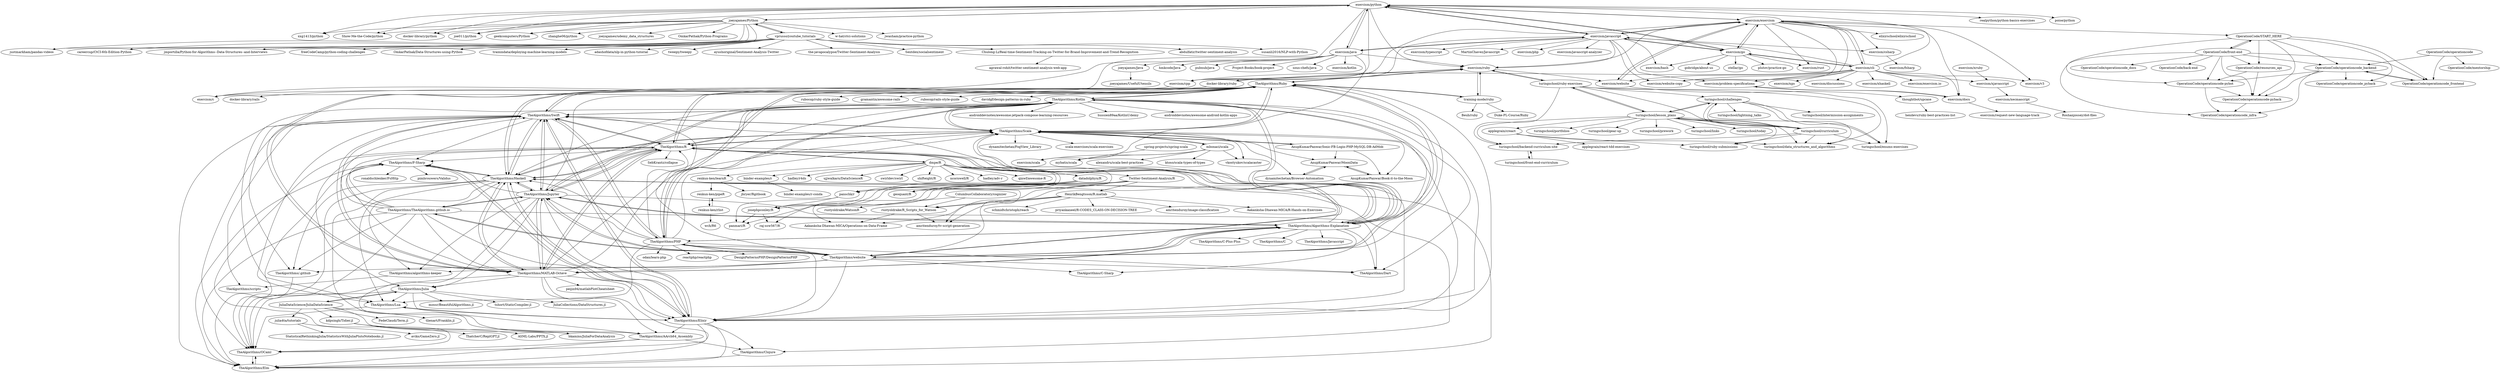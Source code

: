 digraph G {
"exercism/python" -> "xxg1413/python" ["e"=1]
"exercism/python" -> "exercism/exercism"
"exercism/python" -> "joeyajames/Python"
"exercism/python" -> "exercism/javascript"
"exercism/python" -> "exercism/c" ["e"=1]
"exercism/python" -> "Show-Me-the-Code/python" ["e"=1]
"exercism/python" -> "exercism/java"
"exercism/python" -> "realpython/python-basics-exercises" ["e"=1]
"exercism/python" -> "exercism/go"
"exercism/python" -> "poise/python" ["e"=1]
"exercism/python" -> "exercism/cpp"
"exercism/python" -> "docker-library/python" ["e"=1]
"exercism/python" -> "joe011/python" ["e"=1]
"exercism/python" -> "geekcomputers/Python" ["e"=1]
"exercism/python" -> "exercism/ruby"
"TheAlgorithms/Kotlin" -> "TheAlgorithms/Swift"
"TheAlgorithms/Kotlin" -> "TheAlgorithms/Dart" ["e"=1]
"TheAlgorithms/Kotlin" -> "TheAlgorithms/Scala"
"TheAlgorithms/Kotlin" -> "TheAlgorithms/Ruby"
"TheAlgorithms/Kotlin" -> "TheAlgorithms/R"
"TheAlgorithms/Kotlin" -> "TheAlgorithms/Algorithms-Explanation"
"TheAlgorithms/Kotlin" -> "TheAlgorithms/PHP"
"TheAlgorithms/Kotlin" -> "TheAlgorithms/Jupyter"
"TheAlgorithms/Kotlin" -> "TheAlgorithms/Haskell"
"TheAlgorithms/Kotlin" -> "TheAlgorithms/Elixir"
"TheAlgorithms/Kotlin" -> "androiddevnotes/awesome-jetpack-compose-learning-resources" ["e"=1]
"TheAlgorithms/Kotlin" -> "TheAlgorithms/website"
"TheAlgorithms/Kotlin" -> "TheAlgorithms/Lua"
"TheAlgorithms/Kotlin" -> "hussien89aa/KotlinUdemy" ["e"=1]
"TheAlgorithms/Kotlin" -> "androiddevnotes/awesome-android-kotlin-apps" ["e"=1]
"TheAlgorithms/PHP" -> "DesignPatternsPHP/DesignPatternsPHP" ["e"=1]
"TheAlgorithms/PHP" -> "TheAlgorithms/Swift"
"TheAlgorithms/PHP" -> "TheAlgorithms/Ruby"
"TheAlgorithms/PHP" -> "TheAlgorithms/Kotlin"
"TheAlgorithms/PHP" -> "TheAlgorithms/Algorithms-Explanation"
"TheAlgorithms/PHP" -> "TheAlgorithms/website"
"TheAlgorithms/PHP" -> "TheAlgorithms/Dart" ["e"=1]
"TheAlgorithms/PHP" -> "TheAlgorithms/Jupyter"
"TheAlgorithms/PHP" -> "odan/learn-php" ["e"=1]
"TheAlgorithms/PHP" -> "TheAlgorithms/R"
"TheAlgorithms/PHP" -> "TheAlgorithms/Elixir"
"TheAlgorithms/PHP" -> "TheAlgorithms/Haskell"
"TheAlgorithms/PHP" -> "reactphp/reactphp" ["e"=1]
"TheAlgorithms/PHP" -> "TheAlgorithms/Scala"
"TheAlgorithms/PHP" -> "TheAlgorithms/Lua"
"joeyajames/Python" -> "exercism/python"
"joeyajames/Python" -> "xxg1413/python" ["e"=1]
"joeyajames/Python" -> "Show-Me-the-Code/python" ["e"=1]
"joeyajames/Python" -> "docker-library/python" ["e"=1]
"joeyajames/Python" -> "joeyajames/udemy_data_structures"
"joeyajames/Python" -> "OmkarPathak/Python-Programs" ["e"=1]
"joeyajames/Python" -> "joe011/python" ["e"=1]
"joeyajames/Python" -> "justmarkham/pandas-videos" ["e"=1]
"joeyajames/Python" -> "vprusso/youtube_tutorials"
"joeyajames/Python" -> "geekcomputers/Python" ["e"=1]
"joeyajames/Python" -> "w-hat/ctci-solutions" ["e"=1]
"joeyajames/Python" -> "careercup/CtCI-6th-Edition-Python" ["e"=1]
"joeyajames/Python" -> "jmportilla/Python-for-Algorithms--Data-Structures--and-Interviews" ["e"=1]
"joeyajames/Python" -> "jwasham/practice-python" ["e"=1]
"joeyajames/Python" -> "zhanghe06/python" ["e"=1]
"kdpsingh/Tidier.jl" -> "ASML-Labs/PPTX.jl"
"kdpsingh/Tidier.jl" -> "ThatcherC/ReplGPT.jl"
"kdpsingh/Tidier.jl" -> "bkamins/JuliaForDataAnalysis"
"vprusso/youtube_tutorials" -> "joeyajames/Python"
"vprusso/youtube_tutorials" -> "ayushoriginal/Sentiment-Analysis-Twitter" ["e"=1]
"vprusso/youtube_tutorials" -> "justmarkham/pandas-videos" ["e"=1]
"vprusso/youtube_tutorials" -> "the-javapocalypse/Twitter-Sentiment-Analysis"
"vprusso/youtube_tutorials" -> "Sentdex/socialsentiment" ["e"=1]
"vprusso/youtube_tutorials" -> "Chulong-Li/Real-time-Sentiment-Tracking-on-Twitter-for-Brand-Improvement-and-Trend-Recognition"
"vprusso/youtube_tutorials" -> "abdulfatir/twitter-sentiment-analysis" ["e"=1]
"vprusso/youtube_tutorials" -> "susanli2016/NLP-with-Python" ["e"=1]
"vprusso/youtube_tutorials" -> "freeCodeCamp/python-coding-challenges" ["e"=1]
"vprusso/youtube_tutorials" -> "OmkarPathak/Data-Structures-using-Python" ["e"=1]
"vprusso/youtube_tutorials" -> "careercup/CtCI-6th-Edition-Python" ["e"=1]
"vprusso/youtube_tutorials" -> "trainindata/deploying-machine-learning-models" ["e"=1]
"vprusso/youtube_tutorials" -> "adashofdata/nlp-in-python-tutorial" ["e"=1]
"vprusso/youtube_tutorials" -> "jmportilla/Python-for-Algorithms--Data-Structures--and-Interviews" ["e"=1]
"vprusso/youtube_tutorials" -> "tweepy/tweepy" ["e"=1]
"TheAlgorithms/Ruby" -> "TheAlgorithms/Elixir"
"TheAlgorithms/Ruby" -> "exercism/ruby"
"TheAlgorithms/Ruby" -> "TheAlgorithms/Swift"
"TheAlgorithms/Ruby" -> "training-mode/ruby"
"TheAlgorithms/Ruby" -> "TheAlgorithms/Kotlin"
"TheAlgorithms/Ruby" -> "TheAlgorithms/PHP"
"TheAlgorithms/Ruby" -> "TheAlgorithms/Scala"
"TheAlgorithms/Ruby" -> "TheAlgorithms/R"
"TheAlgorithms/Ruby" -> "TheAlgorithms/Algorithms-Explanation"
"TheAlgorithms/Ruby" -> "rubocop/ruby-style-guide" ["e"=1]
"TheAlgorithms/Ruby" -> "TheAlgorithms/Haskell"
"TheAlgorithms/Ruby" -> "TheAlgorithms/MATLAB-Octave"
"TheAlgorithms/Ruby" -> "gramantin/awesome-rails" ["e"=1]
"TheAlgorithms/Ruby" -> "rubocop/rails-style-guide" ["e"=1]
"TheAlgorithms/Ruby" -> "davidgf/design-patterns-in-ruby" ["e"=1]
"turingschool/backend-curriculum-site" -> "turingschool/front-end-curriculum"
"turingschool/ruby-exercises" -> "turingschool/challenges"
"turingschool/ruby-exercises" -> "turingschool/lesson_plans"
"turingschool/ruby-exercises" -> "turingschool/enums-exercises"
"turingschool/ruby-exercises" -> "turingschool/curriculum"
"turingschool/ruby-exercises" -> "turingschool/backend-curriculum-site"
"turingschool/ruby-exercises" -> "exercism/ruby"
"turingschool/ruby-exercises" -> "turingschool/data_structures_and_algorithms"
"TheAlgorithms/R" -> "TheAlgorithms/Jupyter"
"TheAlgorithms/R" -> "TheAlgorithms/MATLAB-Octave"
"TheAlgorithms/R" -> "TheAlgorithms/Scala"
"TheAlgorithms/R" -> "TheAlgorithms/Haskell"
"TheAlgorithms/R" -> "TheAlgorithms/Swift"
"TheAlgorithms/R" -> "TheAlgorithms/Kotlin"
"TheAlgorithms/R" -> "TheAlgorithms/Algorithms-Explanation"
"TheAlgorithms/R" -> "TheAlgorithms/Ruby"
"TheAlgorithms/R" -> "TheAlgorithms/Julia"
"TheAlgorithms/R" -> "dmpe/R"
"TheAlgorithms/R" -> "TheAlgorithms/Elixir"
"TheAlgorithms/R" -> "TheAlgorithms/F-Sharp"
"TheAlgorithms/R" -> "TheAlgorithms/website"
"TheAlgorithms/R" -> "SebKrantz/collapse" ["e"=1]
"TheAlgorithms/R" -> "TheAlgorithms/OCaml"
"TheAlgorithms/Algorithms-Explanation" -> "TheAlgorithms/website"
"TheAlgorithms/Algorithms-Explanation" -> "TheAlgorithms/Jupyter"
"TheAlgorithms/Algorithms-Explanation" -> "TheAlgorithms/C-Sharp" ["e"=1]
"TheAlgorithms/Algorithms-Explanation" -> "TheAlgorithms/Kotlin"
"TheAlgorithms/Algorithms-Explanation" -> "TheAlgorithms/R"
"TheAlgorithms/Algorithms-Explanation" -> "TheAlgorithms/Ruby"
"TheAlgorithms/Algorithms-Explanation" -> "TheAlgorithms/PHP"
"TheAlgorithms/Algorithms-Explanation" -> "TheAlgorithms/Scala"
"TheAlgorithms/Algorithms-Explanation" -> "TheAlgorithms/Swift"
"TheAlgorithms/Algorithms-Explanation" -> "TheAlgorithms/MATLAB-Octave"
"TheAlgorithms/Algorithms-Explanation" -> "TheAlgorithms/C" ["e"=1]
"TheAlgorithms/Algorithms-Explanation" -> "TheAlgorithms/Javascript" ["e"=1]
"TheAlgorithms/Algorithms-Explanation" -> "TheAlgorithms/C-Plus-Plus" ["e"=1]
"TheAlgorithms/Algorithms-Explanation" -> "TheAlgorithms/Dart" ["e"=1]
"TheAlgorithms/Algorithms-Explanation" -> "TheAlgorithms/Haskell"
"exercism/exercism" -> "exercism/cli"
"exercism/exercism" -> "exercism/website"
"exercism/exercism" -> "exercism/python"
"exercism/exercism" -> "exercism/javascript"
"exercism/exercism" -> "exercism/go"
"exercism/exercism" -> "exercism/rust" ["e"=1]
"exercism/exercism" -> "exercism/website-copy" ["e"=1]
"exercism/exercism" -> "exercism/problem-specifications"
"exercism/exercism" -> "exercism/v3"
"exercism/exercism" -> "exercism/ruby"
"exercism/exercism" -> "exercism/docs"
"exercism/exercism" -> "exercism/cpp"
"exercism/exercism" -> "elixirschool/elixirschool" ["e"=1]
"exercism/exercism" -> "OperationCode/START_HERE"
"exercism/exercism" -> "exercism/csharp"
"exercism/cli" -> "exercism/exercism"
"exercism/cli" -> "exercism/exercism.io" ["e"=1]
"exercism/cli" -> "exercism/website"
"exercism/cli" -> "exercism/website-copy" ["e"=1]
"exercism/cli" -> "exercism/go"
"exercism/cli" -> "exercism/docs"
"exercism/cli" -> "exercism/xjavascript"
"exercism/cli" -> "exercism/xgo"
"exercism/cli" -> "exercism/cpp"
"exercism/cli" -> "exercism/v3"
"exercism/cli" -> "exercism/problem-specifications"
"exercism/cli" -> "exercism/javascript"
"exercism/cli" -> "exercism/discussions"
"exercism/cli" -> "exercism/xhaskell"
"exercism/cli" -> "exercism/python"
"exercism/problem-specifications" -> "exercism/docs"
"spring-projects/spring-scala" -> "mybatis/scala"
"dmpe/R" -> "datadolphyn/R"
"dmpe/R" -> "swirldev/swirl" ["e"=1]
"dmpe/R" -> "TheAlgorithms/R"
"dmpe/R" -> "panschk/r"
"dmpe/R" -> "Twitter-Sentiment-Analysis/R"
"dmpe/R" -> "shifteight/R"
"dmpe/R" -> "ncornwell/R"
"dmpe/R" -> "renkun-ken/learnR"
"dmpe/R" -> "hadley/adv-r" ["e"=1]
"dmpe/R" -> "josephpconley/R"
"dmpe/R" -> "binder-examples/r"
"dmpe/R" -> "geoquant/R"
"dmpe/R" -> "qinwf/awesome-R" ["e"=1]
"dmpe/R" -> "hadley/r4ds" ["e"=1]
"dmpe/R" -> "ujjwalkarn/DataScienceR" ["e"=1]
"OperationCode/front-end" -> "OperationCode/operationcode_backend"
"OperationCode/front-end" -> "OperationCode/operationcode-pybot"
"OperationCode/front-end" -> "OperationCode/operationcode-pyback"
"OperationCode/front-end" -> "OperationCode/START_HERE"
"OperationCode/front-end" -> "OperationCode/operationcode_infra"
"OperationCode/front-end" -> "OperationCode/operationcode_frontend"
"OperationCode/front-end" -> "OperationCode/back-end"
"OperationCode/front-end" -> "OperationCode/operationcode_docs"
"OperationCode/front-end" -> "OperationCode/resources_api"
"renkun-ken/learnR" -> "jbryer/Rgitbook"
"renkun-ken/learnR" -> "renkun-ken/pipeR"
"TheAlgorithms/MATLAB-Octave" -> "TheAlgorithms/R"
"TheAlgorithms/MATLAB-Octave" -> "TheAlgorithms/Jupyter"
"TheAlgorithms/MATLAB-Octave" -> "TheAlgorithms/Elixir"
"TheAlgorithms/MATLAB-Octave" -> "TheAlgorithms/Elm"
"TheAlgorithms/MATLAB-Octave" -> "TheAlgorithms/Haskell"
"TheAlgorithms/MATLAB-Octave" -> "TheAlgorithms/Swift"
"TheAlgorithms/MATLAB-Octave" -> "TheAlgorithms/OCaml"
"TheAlgorithms/MATLAB-Octave" -> "TheAlgorithms/Ruby"
"TheAlgorithms/MATLAB-Octave" -> "TheAlgorithms/F-Sharp"
"TheAlgorithms/MATLAB-Octave" -> "TheAlgorithms/Algorithms-Explanation"
"TheAlgorithms/MATLAB-Octave" -> "TheAlgorithms/AArch64_Assembly"
"TheAlgorithms/MATLAB-Octave" -> "peijin94/matlabPlotCheatsheet" ["e"=1]
"TheAlgorithms/MATLAB-Octave" -> "TheAlgorithms/Kotlin"
"TheAlgorithms/MATLAB-Octave" -> "TheAlgorithms/Scala"
"TheAlgorithms/MATLAB-Octave" -> "TheAlgorithms/Julia"
"exercism/javascript" -> "exercism/typescript"
"exercism/javascript" -> "exercism/ruby"
"exercism/javascript" -> "exercism/website-copy" ["e"=1]
"exercism/javascript" -> "exercism/problem-specifications"
"exercism/javascript" -> "exercism/python"
"exercism/javascript" -> "exercism/java"
"exercism/javascript" -> "exercism/bash"
"exercism/javascript" -> "MartinChavez/Javascript" ["e"=1]
"exercism/javascript" -> "exercism/exercism"
"exercism/javascript" -> "exercism/php"
"exercism/javascript" -> "exercism/cpp"
"exercism/javascript" -> "exercism/csharp"
"exercism/javascript" -> "exercism/go"
"exercism/javascript" -> "exercism/javascript-analyzer"
"TheAlgorithms/website" -> "TheAlgorithms/Algorithms-Explanation"
"TheAlgorithms/website" -> "TheAlgorithms/Jupyter"
"TheAlgorithms/website" -> "TheAlgorithms/Swift"
"TheAlgorithms/website" -> "TheAlgorithms/TheAlgorithms.github.io"
"TheAlgorithms/website" -> "TheAlgorithms/PHP"
"TheAlgorithms/website" -> "TheAlgorithms/Kotlin"
"TheAlgorithms/website" -> "TheAlgorithms/algorithms-keeper"
"TheAlgorithms/website" -> "TheAlgorithms/R"
"TheAlgorithms/website" -> "TheAlgorithms/MATLAB-Octave"
"TheAlgorithms/website" -> "TheAlgorithms/Haskell"
"TheAlgorithms/website" -> "TheAlgorithms/Ruby"
"TheAlgorithms/website" -> "TheAlgorithms/Elixir"
"TheAlgorithms/website" -> "TheAlgorithms/Dart" ["e"=1]
"TheAlgorithms/website" -> "TheAlgorithms/.github"
"TheAlgorithms/website" -> "TheAlgorithms/C-Sharp" ["e"=1]
"OperationCode/START_HERE" -> "OperationCode/resources_api"
"OperationCode/START_HERE" -> "OperationCode/front-end"
"OperationCode/START_HERE" -> "OperationCode/operationcode_frontend"
"OperationCode/START_HERE" -> "OperationCode/operationcode_backend"
"OperationCode/START_HERE" -> "OperationCode/operationcode-pybot"
"OperationCode/START_HERE" -> "OperationCode/operationcode-pyback"
"OperationCode/START_HERE" -> "OperationCode/operationcode_pyback"
"TheAlgorithms/Elixir" -> "TheAlgorithms/Elm"
"TheAlgorithms/Elixir" -> "TheAlgorithms/Haskell"
"TheAlgorithms/Elixir" -> "TheAlgorithms/OCaml"
"TheAlgorithms/Elixir" -> "TheAlgorithms/F-Sharp"
"TheAlgorithms/Elixir" -> "TheAlgorithms/Lua"
"TheAlgorithms/Elixir" -> "TheAlgorithms/Swift"
"TheAlgorithms/Elixir" -> "TheAlgorithms/AArch64_Assembly"
"TheAlgorithms/Elixir" -> "TheAlgorithms/Clojure"
"TheAlgorithms/Lua" -> "TheAlgorithms/Elixir"
"TheAlgorithms/Lua" -> "TheAlgorithms/OCaml"
"TheAlgorithms/Haskell" -> "TheAlgorithms/Elixir"
"TheAlgorithms/Haskell" -> "TheAlgorithms/Elm"
"TheAlgorithms/Haskell" -> "TheAlgorithms/F-Sharp"
"TheAlgorithms/Haskell" -> "TheAlgorithms/Swift"
"TheAlgorithms/Haskell" -> "TheAlgorithms/OCaml"
"TheAlgorithms/Haskell" -> "TheAlgorithms/Clojure"
"TheAlgorithms/Haskell" -> "TheAlgorithms/Lua"
"TheAlgorithms/Haskell" -> "TheAlgorithms/Jupyter"
"TheAlgorithms/Haskell" -> "TheAlgorithms/AArch64_Assembly"
"TheAlgorithms/Haskell" -> "TheAlgorithms/MATLAB-Octave"
"TheAlgorithms/Haskell" -> "TheAlgorithms/R"
"TheAlgorithms/Haskell" -> "TheAlgorithms/Scala"
"TheAlgorithms/Haskell" -> "TheAlgorithms/.github"
"TheAlgorithms/Haskell" -> "TheAlgorithms/Ruby"
"TheAlgorithms/Haskell" -> "TheAlgorithms/algorithms-keeper"
"Chulong-Li/Real-time-Sentiment-Tracking-on-Twitter-for-Brand-Improvement-and-Trend-Recognition" -> "agrawal-rohit/twitter-sentiment-analysis-web-app"
"exercism/xjavascript" -> "exercism/xecmascript"
"TheAlgorithms/Elm" -> "TheAlgorithms/OCaml"
"TheAlgorithms/Scala" -> "AnupKumarPanwar/MoonData"
"TheAlgorithms/Scala" -> "AnupKumarPanwar/Book-it-to-the-Moon"
"TheAlgorithms/Scala" -> "dynamitechetan/FogView_Library" ["e"=1]
"TheAlgorithms/Scala" -> "AnupKumarPanwar/Ionic-FB-Login-PHP-MySQL-DB-AdMob"
"TheAlgorithms/Scala" -> "TheAlgorithms/Kotlin"
"TheAlgorithms/Scala" -> "TheAlgorithms/R"
"TheAlgorithms/Scala" -> "dynamitechetan/Browser-Automation"
"TheAlgorithms/Scala" -> "TheAlgorithms/Haskell"
"TheAlgorithms/Scala" -> "TheAlgorithms/Ruby"
"TheAlgorithms/Scala" -> "vkostyukov/scalacaster" ["e"=1]
"TheAlgorithms/Scala" -> "TheAlgorithms/Swift"
"TheAlgorithms/Scala" -> "scala-exercises/scala-exercises" ["e"=1]
"TheAlgorithms/Scala" -> "TheAlgorithms/Algorithms-Explanation"
"TheAlgorithms/Scala" -> "TheAlgorithms/Elixir"
"TheAlgorithms/Scala" -> "mbonaci/scala"
"TheAlgorithms/.github" -> "TheAlgorithms/Elm"
"exercism/xecmascript" -> "Roshanjossey/dot-files"
"TheAlgorithms/Swift" -> "TheAlgorithms/Haskell"
"TheAlgorithms/Swift" -> "TheAlgorithms/Kotlin"
"TheAlgorithms/Swift" -> "TheAlgorithms/Elixir"
"TheAlgorithms/Swift" -> "TheAlgorithms/OCaml"
"TheAlgorithms/Swift" -> "TheAlgorithms/Elm"
"TheAlgorithms/Swift" -> "TheAlgorithms/Jupyter"
"TheAlgorithms/Swift" -> "TheAlgorithms/F-Sharp"
"TheAlgorithms/Swift" -> "TheAlgorithms/Lua"
"TheAlgorithms/Swift" -> "TheAlgorithms/Ruby"
"TheAlgorithms/Swift" -> "TheAlgorithms/scripts"
"TheAlgorithms/Swift" -> "TheAlgorithms/MATLAB-Octave"
"TheAlgorithms/Swift" -> "TheAlgorithms/PHP"
"TheAlgorithms/Swift" -> "TheAlgorithms/R"
"TheAlgorithms/Swift" -> "TheAlgorithms/Scala"
"TheAlgorithms/Swift" -> "TheAlgorithms/.github"
"TheAlgorithms/Julia" -> "JuliaDataScience/JuliaDataScience"
"TheAlgorithms/Julia" -> "mossr/BeautifulAlgorithms.jl" ["e"=1]
"TheAlgorithms/Julia" -> "tshort/StaticCompiler.jl" ["e"=1]
"TheAlgorithms/Julia" -> "TheAlgorithms/Lua"
"TheAlgorithms/Julia" -> "TheAlgorithms/OCaml"
"TheAlgorithms/Julia" -> "JuliaCollections/DataStructures.jl" ["e"=1]
"TheAlgorithms/Julia" -> "TheAlgorithms/AArch64_Assembly"
"OperationCode/resources_api" -> "OperationCode/operationcode-pybot"
"OperationCode/resources_api" -> "OperationCode/operationcode-pyback"
"TheAlgorithms/F-Sharp" -> "TheAlgorithms/Elm"
"TheAlgorithms/F-Sharp" -> "TheAlgorithms/OCaml"
"TheAlgorithms/F-Sharp" -> "TheAlgorithms/Elixir"
"TheAlgorithms/F-Sharp" -> "TheAlgorithms/Haskell"
"TheAlgorithms/F-Sharp" -> "ronaldschlenker/FsHttp" ["e"=1]
"TheAlgorithms/F-Sharp" -> "pimbrouwers/Validus" ["e"=1]
"exercism/xruby" -> "exercism/xjavascript"
"turingschool/curriculum" -> "turingschool/lesson_plans"
"turingschool/curriculum" -> "turingschool/challenges"
"turingschool/curriculum" -> "turingschool/data_structures_and_algorithms"
"turingschool/curriculum" -> "turingschool/enums-exercises"
"turingschool/curriculum" -> "turingschool/backend-curriculum-site"
"turingschool/curriculum" -> "turingschool/ruby-submissions"
"turingschool/lesson_plans" -> "turingschool/challenges"
"turingschool/lesson_plans" -> "turingschool/curriculum"
"turingschool/lesson_plans" -> "turingschool/data_structures_and_algorithms"
"turingschool/lesson_plans" -> "turingschool/links"
"turingschool/lesson_plans" -> "turingschool/today"
"turingschool/lesson_plans" -> "turingschool/portfolios"
"turingschool/lesson_plans" -> "turingschool/ruby-exercises"
"turingschool/lesson_plans" -> "turingschool/enums-exercises"
"turingschool/lesson_plans" -> "turingschool/ruby-submissions"
"turingschool/lesson_plans" -> "applegrain/creact"
"turingschool/lesson_plans" -> "turingschool/gear-up"
"turingschool/lesson_plans" -> "turingschool/backend-curriculum-site"
"turingschool/lesson_plans" -> "turingschool/prework"
"TheAlgorithms/AArch64_Assembly" -> "TheAlgorithms/Clojure"
"TheAlgorithms/AArch64_Assembly" -> "TheAlgorithms/Elm"
"TheAlgorithms/AArch64_Assembly" -> "TheAlgorithms/OCaml"
"TheAlgorithms/Jupyter" -> "TheAlgorithms/R"
"TheAlgorithms/Jupyter" -> "TheAlgorithms/Algorithms-Explanation"
"TheAlgorithms/Jupyter" -> "TheAlgorithms/Swift"
"TheAlgorithms/Jupyter" -> "TheAlgorithms/MATLAB-Octave"
"TheAlgorithms/Jupyter" -> "TheAlgorithms/Haskell"
"TheAlgorithms/Jupyter" -> "TheAlgorithms/algorithms-keeper"
"TheAlgorithms/Jupyter" -> "TheAlgorithms/website"
"TheAlgorithms/Jupyter" -> "TheAlgorithms/Elixir"
"TheAlgorithms/Jupyter" -> "TheAlgorithms/TheAlgorithms.github.io"
"TheAlgorithms/Jupyter" -> "TheAlgorithms/Kotlin"
"TheAlgorithms/Jupyter" -> "TheAlgorithms/Julia"
"TheAlgorithms/Jupyter" -> "TheAlgorithms/F-Sharp"
"TheAlgorithms/Jupyter" -> "TheAlgorithms/Ruby"
"TheAlgorithms/Jupyter" -> "TheAlgorithms/AArch64_Assembly"
"TheAlgorithms/Jupyter" -> "TheAlgorithms/Dart" ["e"=1]
"exercism/java" -> "exercism/python"
"exercism/java" -> "exercism/javascript"
"exercism/java" -> "sous-chefs/java" ["e"=1]
"exercism/java" -> "exercism/kotlin"
"exercism/java" -> "hmkcode/Java" ["e"=1]
"exercism/java" -> "exercism/c" ["e"=1]
"exercism/java" -> "joeyajames/Java"
"exercism/java" -> "pubnub/java" ["e"=1]
"exercism/java" -> "Project-Books/book-project" ["e"=1]
"exercism/java" -> "exercism/ruby"
"exercism/java" -> "exercism/scala"
"binder-examples/r" -> "binder-examples/r-conda"
"ColumbusCollaboratory/cognizer" -> "rustyoldrake/WatsonR"
"ColumbusCollaboratory/cognizer" -> "rustyoldrake/R_Scripts_for_Watson"
"exercism/ruby" -> "training-mode/ruby"
"exercism/ruby" -> "turingschool/ruby-exercises"
"exercism/ruby" -> "TheAlgorithms/Ruby"
"exercism/ruby" -> "docker-library/ruby"
"exercism/ruby" -> "exercism/website"
"TheAlgorithms/algorithms-keeper" -> "TheAlgorithms/scripts"
"training-mode/ruby" -> "exercism/ruby"
"training-mode/ruby" -> "TheAlgorithms/Ruby"
"training-mode/ruby" -> "Beub/ruby"
"training-mode/ruby" -> "Duke-PL-Course/Ruby"
"exercism/go" -> "exercism/rust" ["e"=1]
"exercism/go" -> "exercism/exercism"
"exercism/go" -> "exercism/bash"
"exercism/go" -> "exercism/cli"
"exercism/go" -> "exercism/javascript"
"exercism/go" -> "exercism/python"
"exercism/go" -> "gobridge/about-us"
"exercism/go" -> "stellar/go" ["e"=1]
"exercism/go" -> "plutov/practice-go" ["e"=1]
"exercism/csharp" -> "exercism/fsharp"
"docker-library/ruby" -> "docker-library/rails"
"docker-library/ruby" -> "exercism/ruby"
"renkun-ken/pipeR" -> "renkun-ken/rlist"
"exercism/cpp" -> "exercism/c" ["e"=1]
"joeyajames/Java" -> "joeyajames/UsefulUtensils"
"turingschool/challenges" -> "turingschool/lesson_plans"
"turingschool/challenges" -> "turingschool/data_structures_and_algorithms"
"turingschool/challenges" -> "turingschool/enums-exercises"
"turingschool/challenges" -> "turingschool/intermission-assignments"
"turingschool/challenges" -> "turingschool/curriculum"
"turingschool/challenges" -> "turingschool/lightning_talks"
"Twitter-Sentiment-Analysis/R" -> "rustyoldrake/R_Scripts_for_Watson"
"Twitter-Sentiment-Analysis/R" -> "amritenduroy/tv-script-generation"
"Twitter-Sentiment-Analysis/R" -> "josephpconley/R"
"Twitter-Sentiment-Analysis/R" -> "Aakanksha-Dhawan-MICA/Operations-on-Data-Frame"
"Twitter-Sentiment-Analysis/R" -> "panmari/R"
"Twitter-Sentiment-Analysis/R" -> "geoquant/R"
"Twitter-Sentiment-Analysis/R" -> "HenrikBengtsson/R.matlab"
"exercism/website" -> "thoughtbot/upcase"
"exercism/website" -> "exercism/exercism"
"JuliaDataScience/JuliaDataScience" -> "TheAlgorithms/Julia"
"JuliaDataScience/JuliaDataScience" -> "FedeClaudi/Term.jl" ["e"=1]
"JuliaDataScience/JuliaDataScience" -> "julia4ta/tutorials"
"JuliaDataScience/JuliaDataScience" -> "tlienart/Franklin.jl" ["e"=1]
"JuliaDataScience/JuliaDataScience" -> "bkamins/JuliaForDataAnalysis"
"JuliaDataScience/JuliaDataScience" -> "kdpsingh/Tidier.jl"
"mbonaci/scala" -> "vkostyukov/scalacaster" ["e"=1]
"mbonaci/scala" -> "mybatis/scala"
"mbonaci/scala" -> "TheAlgorithms/Scala"
"mbonaci/scala" -> "alexandru/scala-best-practices" ["e"=1]
"mbonaci/scala" -> "exercism/scala"
"mbonaci/scala" -> "ktoso/scala-types-of-types"
"TheAlgorithms/OCaml" -> "TheAlgorithms/Elm"
"OperationCode/operationcode_backend" -> "OperationCode/operationcode-pyback"
"OperationCode/operationcode_backend" -> "OperationCode/operationcode-pybot"
"OperationCode/operationcode_backend" -> "OperationCode/operationcode_frontend"
"OperationCode/operationcode_backend" -> "OperationCode/operationcode_infra"
"OperationCode/operationcode_backend" -> "OperationCode/operationcode_pyback"
"TheAlgorithms/TheAlgorithms.github.io" -> "TheAlgorithms/Elixir"
"TheAlgorithms/TheAlgorithms.github.io" -> "TheAlgorithms/Jupyter"
"TheAlgorithms/TheAlgorithms.github.io" -> "TheAlgorithms/website"
"TheAlgorithms/TheAlgorithms.github.io" -> "TheAlgorithms/Haskell"
"TheAlgorithms/TheAlgorithms.github.io" -> "TheAlgorithms/OCaml"
"TheAlgorithms/TheAlgorithms.github.io" -> "TheAlgorithms/Elm"
"TheAlgorithms/TheAlgorithms.github.io" -> "TheAlgorithms/MATLAB-Octave"
"TheAlgorithms/TheAlgorithms.github.io" -> "TheAlgorithms/F-Sharp"
"TheAlgorithms/TheAlgorithms.github.io" -> "TheAlgorithms/Algorithms-Explanation"
"TheAlgorithms/TheAlgorithms.github.io" -> "TheAlgorithms/.github"
"TheAlgorithms/TheAlgorithms.github.io" -> "TheAlgorithms/Swift"
"TheAlgorithms/TheAlgorithms.github.io" -> "TheAlgorithms/R"
"HenrikBengtsson/R.matlab" -> "Aakanksha-Dhawan-MICA/Operations-on-Data-Frame"
"HenrikBengtsson/R.matlab" -> "amritenduroy/tv-script-generation"
"HenrikBengtsson/R.matlab" -> "rustyoldrake/R_Scripts_for_Watson"
"HenrikBengtsson/R.matlab" -> "schmidtchristoph/reach"
"HenrikBengtsson/R.matlab" -> "priyankaneel/R-CODES_CLASS-ON-DECISION-TREE"
"HenrikBengtsson/R.matlab" -> "amritenduroy/image-classification"
"HenrikBengtsson/R.matlab" -> "Aakanksha-Dhawan-MICA/R-Hands-on-Exercises"
"datadolphyn/R" -> "geoquant/R"
"datadolphyn/R" -> "panschk/r"
"datadolphyn/R" -> "josephpconley/R"
"datadolphyn/R" -> "raj-ssw567/R"
"josephpconley/R" -> "panmari/R"
"josephpconley/R" -> "raj-ssw567/R"
"rustyoldrake/R_Scripts_for_Watson" -> "amritenduroy/tv-script-generation"
"rustyoldrake/R_Scripts_for_Watson" -> "Aakanksha-Dhawan-MICA/Operations-on-Data-Frame"
"julia4ta/tutorials" -> "StatisticalRethinkingJulia/StatisticsWithJuliaPlutoNotebooks.jl" ["e"=1]
"julia4ta/tutorials" -> "aviks/GameZero.jl" ["e"=1]
"panschk/r" -> "josephpconley/R"
"panschk/r" -> "panmari/R"
"turingschool/front-end-curriculum" -> "turingschool/backend-curriculum-site"
"exercism/docs" -> "exercism/problem-specifications"
"exercism/docs" -> "exercism/request-new-language-track"
"AnupKumarPanwar/Ionic-FB-Login-PHP-MySQL-DB-AdMob" -> "AnupKumarPanwar/MoonData"
"AnupKumarPanwar/Ionic-FB-Login-PHP-MySQL-DB-AdMob" -> "AnupKumarPanwar/Book-it-to-the-Moon"
"AnupKumarPanwar/Ionic-FB-Login-PHP-MySQL-DB-AdMob" -> "TheAlgorithms/Scala"
"AnupKumarPanwar/Book-it-to-the-Moon" -> "AnupKumarPanwar/MoonData"
"AnupKumarPanwar/MoonData" -> "AnupKumarPanwar/Book-it-to-the-Moon"
"AnupKumarPanwar/MoonData" -> "dynamitechetan/Browser-Automation"
"dynamitechetan/Browser-Automation" -> "AnupKumarPanwar/MoonData"
"OperationCode/operationcode" -> "OperationCode/mentorship"
"OperationCode/operationcode" -> "OperationCode/operationcode_frontend"
"OperationCode/operationcode" -> "OperationCode/operationcode_backend"
"thoughtbot/upcase" -> "hexdevs/ruby-best-practices-list"
"OperationCode/operationcode_frontend" -> "OperationCode/operationcode_backend"
"OperationCode/operationcode-pyback" -> "OperationCode/operationcode_infra"
"OperationCode/operationcode-pybot" -> "OperationCode/operationcode-pyback"
"OperationCode/operationcode-pybot" -> "OperationCode/operationcode_infra"
"renkun-ken/rlist" -> "renkun-ken/pipeR"
"renkun-ken/rlist" -> "wch/R6" ["e"=1]
"applegrain/creact" -> "turingschool/ruby-submissions"
"applegrain/creact" -> "applegrain/react-tdd-exercises"
"applegrain/creact" -> "turingschool/data_structures_and_algorithms"
"TheAlgorithms/Clojure" -> "TheAlgorithms/Elm"
"exercism/python" ["l"="14.825,5.737"]
"xxg1413/python" ["l"="15.87,5.887"]
"exercism/exercism" ["l"="14.84,5.789"]
"joeyajames/Python" ["l"="14.886,5.666"]
"exercism/javascript" ["l"="14.812,5.762"]
"exercism/c" ["l"="-13.935,21.354"]
"Show-Me-the-Code/python" ["l"="15.883,5.911"]
"exercism/java" ["l"="14.764,5.755"]
"realpython/python-basics-exercises" ["l"="25.429,-20.901"]
"exercism/go" ["l"="14.861,5.757"]
"poise/python" ["l"="15.873,6.012"]
"exercism/cpp" ["l"="14.816,5.783"]
"docker-library/python" ["l"="-12.217,-7.295"]
"joe011/python" ["l"="15.857,5.859"]
"geekcomputers/Python" ["l"="27.996,-20.623"]
"exercism/ruby" ["l"="14.72,5.738"]
"TheAlgorithms/Kotlin" ["l"="14.583,5.622"]
"TheAlgorithms/Swift" ["l"="14.568,5.613"]
"TheAlgorithms/Dart" ["l"="-33.74,22.87"]
"TheAlgorithms/Scala" ["l"="14.56,5.665"]
"TheAlgorithms/Ruby" ["l"="14.606,5.648"]
"TheAlgorithms/R" ["l"="14.562,5.593"]
"TheAlgorithms/Algorithms-Explanation" ["l"="14.575,5.644"]
"TheAlgorithms/PHP" ["l"="14.602,5.613"]
"TheAlgorithms/Jupyter" ["l"="14.548,5.604"]
"TheAlgorithms/Haskell" ["l"="14.555,5.618"]
"TheAlgorithms/Elixir" ["l"="14.54,5.617"]
"androiddevnotes/awesome-jetpack-compose-learning-resources" ["l"="48.168,-3.338"]
"TheAlgorithms/website" ["l"="14.583,5.592"]
"TheAlgorithms/Lua" ["l"="14.531,5.636"]
"hussien89aa/KotlinUdemy" ["l"="47.81,-3.062"]
"androiddevnotes/awesome-android-kotlin-apps" ["l"="48.099,-3.261"]
"DesignPatternsPHP/DesignPatternsPHP" ["l"="-26.198,-40.277"]
"odan/learn-php" ["l"="-26.207,-40.359"]
"reactphp/reactphp" ["l"="-26.62,-41.281"]
"joeyajames/udemy_data_structures" ["l"="14.883,5.632"]
"OmkarPathak/Python-Programs" ["l"="25.457,-20.883"]
"justmarkham/pandas-videos" ["l"="23.308,30.614"]
"vprusso/youtube_tutorials" ["l"="14.932,5.625"]
"w-hat/ctci-solutions" ["l"="31.357,-21.553"]
"careercup/CtCI-6th-Edition-Python" ["l"="31.378,-21.51"]
"jmportilla/Python-for-Algorithms--Data-Structures--and-Interviews" ["l"="25.282,-20.771"]
"jwasham/practice-python" ["l"="31.283,-21.312"]
"zhanghe06/python" ["l"="15.901,5.891"]
"kdpsingh/Tidier.jl" ["l"="14.36,5.634"]
"ASML-Labs/PPTX.jl" ["l"="14.33,5.621"]
"ThatcherC/ReplGPT.jl" ["l"="14.332,5.65"]
"bkamins/JuliaForDataAnalysis" ["l"="14.387,5.641"]
"ayushoriginal/Sentiment-Analysis-Twitter" ["l"="29.236,31.366"]
"the-javapocalypse/Twitter-Sentiment-Analysis" ["l"="14.942,5.585"]
"Sentdex/socialsentiment" ["l"="20.47,28.838"]
"Chulong-Li/Real-time-Sentiment-Tracking-on-Twitter-for-Brand-Improvement-and-Trend-Recognition" ["l"="14.982,5.601"]
"abdulfatir/twitter-sentiment-analysis" ["l"="29.232,31.305"]
"susanli2016/NLP-with-Python" ["l"="29.773,32.75"]
"freeCodeCamp/python-coding-challenges" ["l"="27.553,-24.864"]
"OmkarPathak/Data-Structures-using-Python" ["l"="25.374,-20.786"]
"trainindata/deploying-machine-learning-models" ["l"="23.795,30.17"]
"adashofdata/nlp-in-python-tutorial" ["l"="29.761,32.78"]
"tweepy/tweepy" ["l"="-4.904,-45.289"]
"training-mode/ruby" ["l"="14.666,5.693"]
"rubocop/ruby-style-guide" ["l"="8.498,-30.995"]
"TheAlgorithms/MATLAB-Octave" ["l"="14.55,5.632"]
"gramantin/awesome-rails" ["l"="8.428,-30.909"]
"rubocop/rails-style-guide" ["l"="8.431,-31.006"]
"davidgf/design-patterns-in-ruby" ["l"="8.508,-30.812"]
"turingschool/backend-curriculum-site" ["l"="14.641,5.851"]
"turingschool/front-end-curriculum" ["l"="14.613,5.855"]
"turingschool/ruby-exercises" ["l"="14.677,5.833"]
"turingschool/challenges" ["l"="14.68,5.878"]
"turingschool/lesson_plans" ["l"="14.655,5.883"]
"turingschool/enums-exercises" ["l"="14.681,5.859"]
"turingschool/curriculum" ["l"="14.666,5.863"]
"turingschool/data_structures_and_algorithms" ["l"="14.65,5.869"]
"TheAlgorithms/Julia" ["l"="14.488,5.62"]
"dmpe/R" ["l"="14.53,5.477"]
"TheAlgorithms/F-Sharp" ["l"="14.524,5.593"]
"SebKrantz/collapse" ["l"="20.271,43.361"]
"TheAlgorithms/OCaml" ["l"="14.523,5.614"]
"TheAlgorithms/C-Sharp" ["l"="25.372,17.739"]
"TheAlgorithms/C" ["l"="-12.341,22.217"]
"TheAlgorithms/Javascript" ["l"="27.944,-20.079"]
"TheAlgorithms/C-Plus-Plus" ["l"="-12.284,22.178"]
"exercism/cli" ["l"="14.869,5.802"]
"exercism/website" ["l"="14.795,5.806"]
"exercism/rust" ["l"="-9.005,4.846"]
"exercism/website-copy" ["l"="22.689,14.284"]
"exercism/problem-specifications" ["l"="14.843,5.821"]
"exercism/v3" ["l"="14.892,5.778"]
"exercism/docs" ["l"="14.86,5.837"]
"elixirschool/elixirschool" ["l"="34.608,-26.694"]
"OperationCode/START_HERE" ["l"="14.978,5.851"]
"exercism/csharp" ["l"="14.815,5.829"]
"exercism/exercism.io" ["l"="8.993,-30.883"]
"exercism/xjavascript" ["l"="14.895,5.879"]
"exercism/xgo" ["l"="14.906,5.839"]
"exercism/discussions" ["l"="14.91,5.795"]
"exercism/xhaskell" ["l"="14.914,5.814"]
"spring-projects/spring-scala" ["l"="14.504,5.822"]
"mybatis/scala" ["l"="14.538,5.786"]
"datadolphyn/R" ["l"="14.532,5.448"]
"swirldev/swirl" ["l"="20.322,43.68"]
"panschk/r" ["l"="14.555,5.455"]
"Twitter-Sentiment-Analysis/R" ["l"="14.554,5.408"]
"shifteight/R" ["l"="14.496,5.471"]
"ncornwell/R" ["l"="14.504,5.493"]
"renkun-ken/learnR" ["l"="14.456,5.428"]
"hadley/adv-r" ["l"="20.283,43.604"]
"josephpconley/R" ["l"="14.55,5.439"]
"binder-examples/r" ["l"="14.496,5.437"]
"geoquant/R" ["l"="14.539,5.432"]
"qinwf/awesome-R" ["l"="20.273,43.638"]
"hadley/r4ds" ["l"="20.257,43.61"]
"ujjwalkarn/DataScienceR" ["l"="20.248,43.632"]
"OperationCode/front-end" ["l"="15.023,5.862"]
"OperationCode/operationcode_backend" ["l"="15.006,5.875"]
"OperationCode/operationcode-pybot" ["l"="15.002,5.85"]
"OperationCode/operationcode-pyback" ["l"="15.002,5.859"]
"OperationCode/operationcode_infra" ["l"="15.017,5.849"]
"OperationCode/operationcode_frontend" ["l"="15.011,5.891"]
"OperationCode/back-end" ["l"="15.05,5.853"]
"OperationCode/operationcode_docs" ["l"="15.051,5.871"]
"OperationCode/resources_api" ["l"="15.007,5.835"]
"jbryer/Rgitbook" ["l"="14.421,5.427"]
"renkun-ken/pipeR" ["l"="14.424,5.385"]
"TheAlgorithms/Elm" ["l"="14.53,5.604"]
"TheAlgorithms/AArch64_Assembly" ["l"="14.512,5.625"]
"peijin94/matlabPlotCheatsheet" ["l"="7.573,10.518"]
"exercism/typescript" ["l"="14.809,5.704"]
"exercism/bash" ["l"="14.856,5.729"]
"MartinChavez/Javascript" ["l"="27.831,-19.585"]
"exercism/php" ["l"="14.789,5.726"]
"exercism/javascript-analyzer" ["l"="14.835,5.757"]
"TheAlgorithms/TheAlgorithms.github.io" ["l"="14.542,5.585"]
"TheAlgorithms/algorithms-keeper" ["l"="14.572,5.564"]
"TheAlgorithms/.github" ["l"="14.551,5.568"]
"OperationCode/operationcode_pyback" ["l"="14.983,5.877"]
"TheAlgorithms/Clojure" ["l"="14.507,5.604"]
"agrawal-rohit/twitter-sentiment-analysis-web-app" ["l"="15.01,5.582"]
"exercism/xecmascript" ["l"="14.89,5.914"]
"AnupKumarPanwar/MoonData" ["l"="14.543,5.702"]
"AnupKumarPanwar/Book-it-to-the-Moon" ["l"="14.53,5.689"]
"dynamitechetan/FogView_Library" ["l"="52.151,-3.001"]
"AnupKumarPanwar/Ionic-FB-Login-PHP-MySQL-DB-AdMob" ["l"="14.518,5.708"]
"dynamitechetan/Browser-Automation" ["l"="14.56,5.701"]
"vkostyukov/scalacaster" ["l"="9.831,24.773"]
"scala-exercises/scala-exercises" ["l"="9.914,24.869"]
"mbonaci/scala" ["l"="14.583,5.734"]
"Roshanjossey/dot-files" ["l"="14.888,5.938"]
"TheAlgorithms/scripts" ["l"="14.594,5.561"]
"JuliaDataScience/JuliaDataScience" ["l"="14.421,5.624"]
"mossr/BeautifulAlgorithms.jl" ["l"="17.161,39.043"]
"tshort/StaticCompiler.jl" ["l"="17.251,38.938"]
"JuliaCollections/DataStructures.jl" ["l"="17.175,38.933"]
"ronaldschlenker/FsHttp" ["l"="26.798,17.745"]
"pimbrouwers/Validus" ["l"="26.773,17.813"]
"exercism/xruby" ["l"="14.919,5.915"]
"turingschool/ruby-submissions" ["l"="14.665,5.898"]
"turingschool/links" ["l"="14.67,5.918"]
"turingschool/today" ["l"="14.634,5.899"]
"turingschool/portfolios" ["l"="14.627,5.915"]
"applegrain/creact" ["l"="14.65,5.914"]
"turingschool/gear-up" ["l"="14.618,5.894"]
"turingschool/prework" ["l"="14.631,5.883"]
"sous-chefs/java" ["l"="-12.423,-7.455"]
"exercism/kotlin" ["l"="14.73,5.771"]
"hmkcode/Java" ["l"="-12.426,-7.408"]
"joeyajames/Java" ["l"="14.741,5.802"]
"pubnub/java" ["l"="-12.409,-7.436"]
"Project-Books/book-project" ["l"="27.153,-25.068"]
"exercism/scala" ["l"="14.669,5.749"]
"binder-examples/r-conda" ["l"="14.488,5.412"]
"ColumbusCollaboratory/cognizer" ["l"="14.595,5.34"]
"rustyoldrake/WatsonR" ["l"="14.606,5.319"]
"rustyoldrake/R_Scripts_for_Watson" ["l"="14.574,5.371"]
"docker-library/ruby" ["l"="14.73,5.7"]
"Beub/ruby" ["l"="14.689,5.684"]
"Duke-PL-Course/Ruby" ["l"="14.674,5.67"]
"gobridge/about-us" ["l"="14.922,5.736"]
"stellar/go" ["l"="46.059,-27.834"]
"plutov/practice-go" ["l"="-13.543,0.99"]
"exercism/fsharp" ["l"="14.817,5.869"]
"docker-library/rails" ["l"="14.745,5.662"]
"renkun-ken/rlist" ["l"="14.407,5.364"]
"joeyajames/UsefulUtensils" ["l"="14.732,5.827"]
"turingschool/intermission-assignments" ["l"="14.697,5.909"]
"turingschool/lightning_talks" ["l"="14.698,5.889"]
"amritenduroy/tv-script-generation" ["l"="14.555,5.383"]
"Aakanksha-Dhawan-MICA/Operations-on-Data-Frame" ["l"="14.564,5.385"]
"panmari/R" ["l"="14.566,5.431"]
"HenrikBengtsson/R.matlab" ["l"="14.552,5.364"]
"thoughtbot/upcase" ["l"="14.78,5.873"]
"FedeClaudi/Term.jl" ["l"="17.273,38.944"]
"julia4ta/tutorials" ["l"="14.391,5.6"]
"tlienart/Franklin.jl" ["l"="17.19,38.978"]
"alexandru/scala-best-practices" ["l"="9.91,24.787"]
"ktoso/scala-types-of-types" ["l"="14.579,5.771"]
"schmidtchristoph/reach" ["l"="14.538,5.339"]
"priyankaneel/R-CODES_CLASS-ON-DECISION-TREE" ["l"="14.534,5.356"]
"amritenduroy/image-classification" ["l"="14.552,5.343"]
"Aakanksha-Dhawan-MICA/R-Hands-on-Exercises" ["l"="14.564,5.347"]
"raj-ssw567/R" ["l"="14.528,5.428"]
"StatisticalRethinkingJulia/StatisticsWithJuliaPlutoNotebooks.jl" ["l"="17.004,39.086"]
"aviks/GameZero.jl" ["l"="16.89,38.909"]
"exercism/request-new-language-track" ["l"="14.864,5.865"]
"OperationCode/operationcode" ["l"="15.031,5.914"]
"OperationCode/mentorship" ["l"="15.047,5.934"]
"hexdevs/ruby-best-practices-list" ["l"="14.777,5.911"]
"wch/R6" ["l"="20.504,43.637"]
"applegrain/react-tdd-exercises" ["l"="14.643,5.939"]
}
